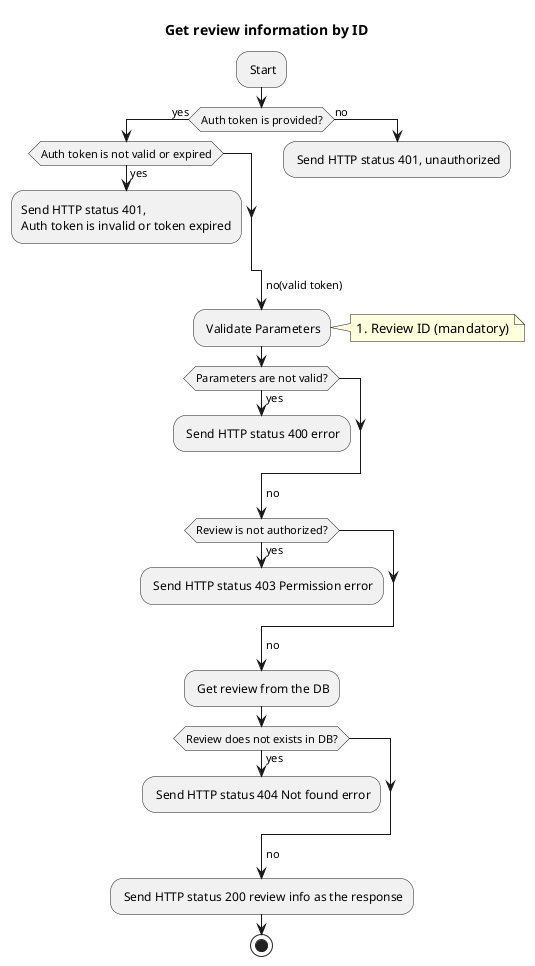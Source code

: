 @startuml get review by id
title Get review information by ID

: Start;
if (Auth token is provided?) then (yes)
    if (Auth token is not valid or expired) then (yes)
        :Send HTTP status 401,
        Auth token is invalid or token expired;
        kill
    endif
else (no)
    : Send HTTP status 401, unauthorized;
    kill
endif
->no(valid token);
: Validate Parameters;
note right
1. Review ID (mandatory)
end note
if (Parameters are not valid?) then (yes)
    : Send HTTP status 400 error;
    kill
endif
->no;
if (Review is not authorized?) then (yes)
    : Send HTTP status 403 Permission error;
    kill
endif
->no;
: Get review from the DB;
if (Review does not exists in DB?) then (yes)
    : Send HTTP status 404 Not found error;
    kill
endif
->no;
: Send HTTP status 200 review info as the response;
stop
@enduml
